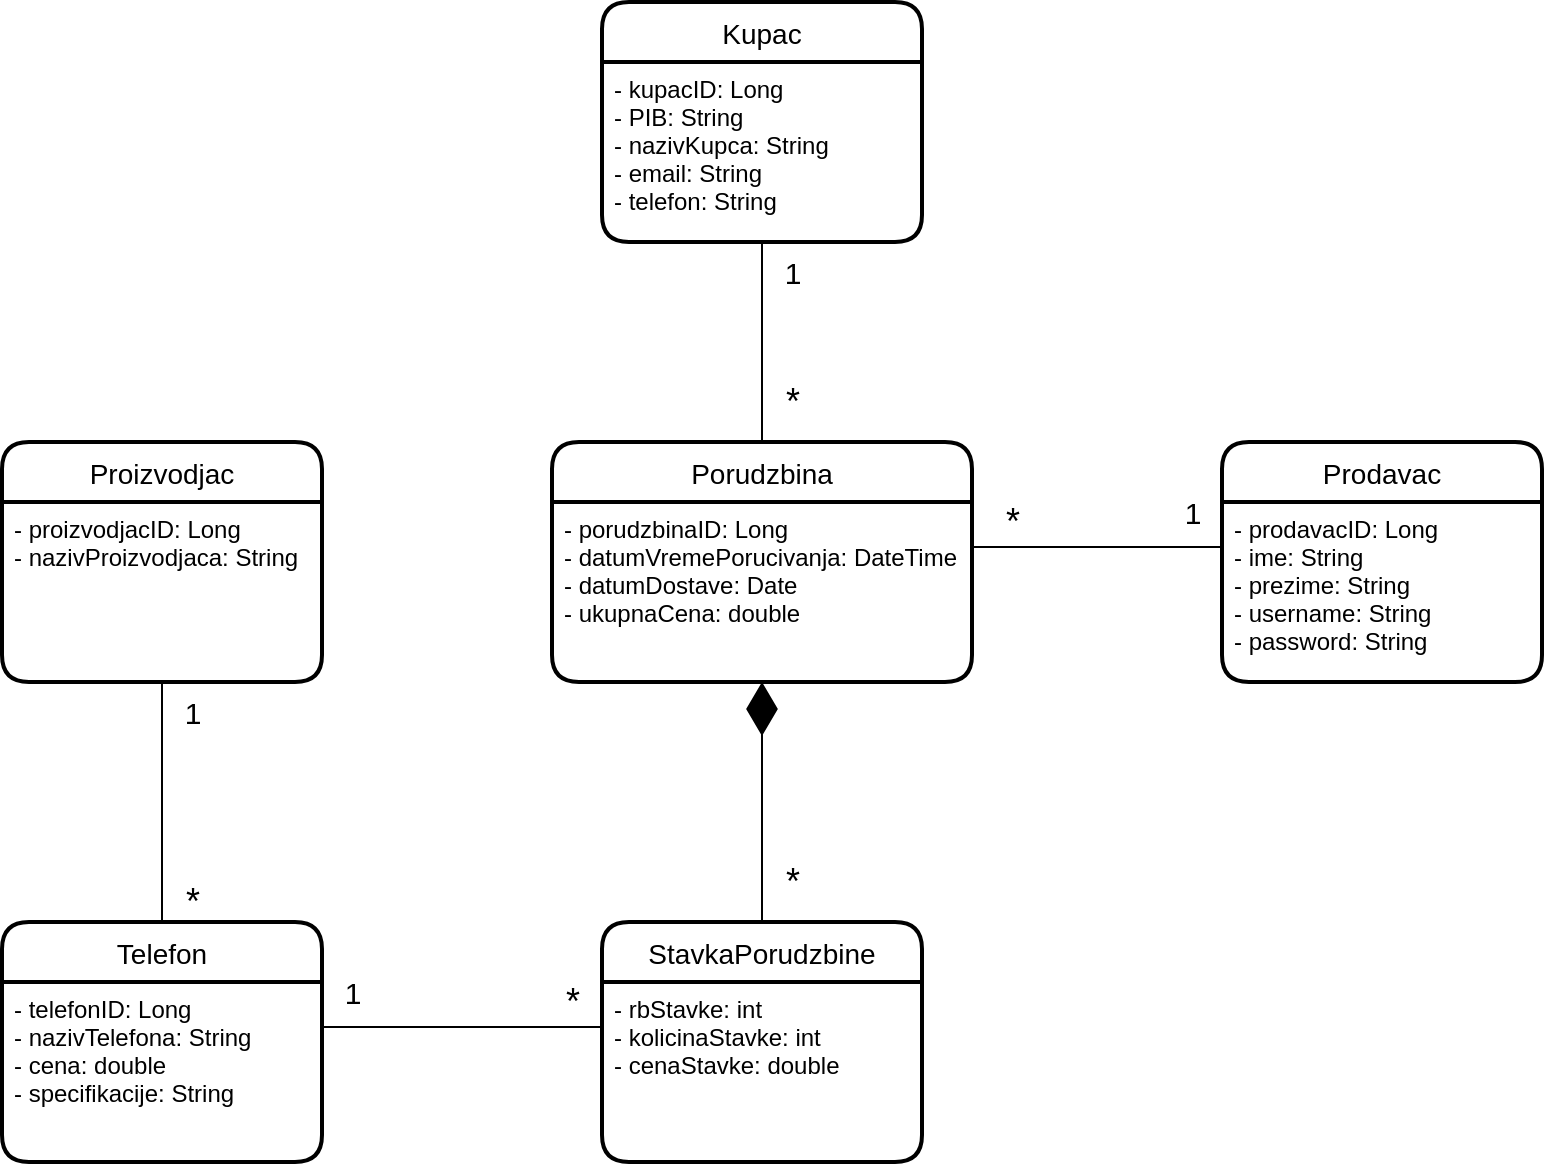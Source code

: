 <mxfile version="20.3.0" type="device"><diagram id="sw830BUxUkZRaAl0S1-_" name="Page-1"><mxGraphModel dx="1209" dy="627" grid="1" gridSize="10" guides="1" tooltips="1" connect="1" arrows="1" fold="1" page="1" pageScale="1" pageWidth="850" pageHeight="1100" math="0" shadow="0"><root><mxCell id="0"/><mxCell id="1" parent="0"/><mxCell id="7WfRAk5gv0Pb3HOCpkHL-1" value="Prodavac" style="swimlane;childLayout=stackLayout;horizontal=1;startSize=30;horizontalStack=0;rounded=1;fontSize=14;fontStyle=0;strokeWidth=2;resizeParent=0;resizeLast=1;shadow=0;dashed=0;align=center;" vertex="1" parent="1"><mxGeometry x="630" y="280" width="160" height="120" as="geometry"/></mxCell><mxCell id="7WfRAk5gv0Pb3HOCpkHL-2" value="- prodavacID: Long&#10;- ime: String&#10;- prezime: String&#10;- username: String&#10;- password: String" style="align=left;strokeColor=none;fillColor=none;spacingLeft=4;fontSize=12;verticalAlign=top;resizable=0;rotatable=0;part=1;" vertex="1" parent="7WfRAk5gv0Pb3HOCpkHL-1"><mxGeometry y="30" width="160" height="90" as="geometry"/></mxCell><mxCell id="7WfRAk5gv0Pb3HOCpkHL-3" value="Porudzbina" style="swimlane;childLayout=stackLayout;horizontal=1;startSize=30;horizontalStack=0;rounded=1;fontSize=14;fontStyle=0;strokeWidth=2;resizeParent=0;resizeLast=1;shadow=0;dashed=0;align=center;" vertex="1" parent="1"><mxGeometry x="295" y="280" width="210" height="120" as="geometry"/></mxCell><mxCell id="7WfRAk5gv0Pb3HOCpkHL-4" value="- porudzbinaID: Long&#10;- datumVremePorucivanja: DateTime&#10;- datumDostave: Date&#10;- ukupnaCena: double" style="align=left;strokeColor=none;fillColor=none;spacingLeft=4;fontSize=12;verticalAlign=top;resizable=0;rotatable=0;part=1;" vertex="1" parent="7WfRAk5gv0Pb3HOCpkHL-3"><mxGeometry y="30" width="210" height="90" as="geometry"/></mxCell><mxCell id="7WfRAk5gv0Pb3HOCpkHL-5" value="StavkaPorudzbine" style="swimlane;childLayout=stackLayout;horizontal=1;startSize=30;horizontalStack=0;rounded=1;fontSize=14;fontStyle=0;strokeWidth=2;resizeParent=0;resizeLast=1;shadow=0;dashed=0;align=center;" vertex="1" parent="1"><mxGeometry x="320" y="520" width="160" height="120" as="geometry"/></mxCell><mxCell id="7WfRAk5gv0Pb3HOCpkHL-6" value="- rbStavke: int&#10;- kolicinaStavke: int&#10;- cenaStavke: double" style="align=left;strokeColor=none;fillColor=none;spacingLeft=4;fontSize=12;verticalAlign=top;resizable=0;rotatable=0;part=1;" vertex="1" parent="7WfRAk5gv0Pb3HOCpkHL-5"><mxGeometry y="30" width="160" height="90" as="geometry"/></mxCell><mxCell id="7WfRAk5gv0Pb3HOCpkHL-7" value="Telefon" style="swimlane;childLayout=stackLayout;horizontal=1;startSize=30;horizontalStack=0;rounded=1;fontSize=14;fontStyle=0;strokeWidth=2;resizeParent=0;resizeLast=1;shadow=0;dashed=0;align=center;" vertex="1" parent="1"><mxGeometry x="20" y="520" width="160" height="120" as="geometry"/></mxCell><mxCell id="7WfRAk5gv0Pb3HOCpkHL-8" value="- telefonID: Long&#10;- nazivTelefona: String&#10;- cena: double&#10;- specifikacije: String" style="align=left;strokeColor=none;fillColor=none;spacingLeft=4;fontSize=12;verticalAlign=top;resizable=0;rotatable=0;part=1;" vertex="1" parent="7WfRAk5gv0Pb3HOCpkHL-7"><mxGeometry y="30" width="160" height="90" as="geometry"/></mxCell><mxCell id="7WfRAk5gv0Pb3HOCpkHL-9" value="Proizvodjac" style="swimlane;childLayout=stackLayout;horizontal=1;startSize=30;horizontalStack=0;rounded=1;fontSize=14;fontStyle=0;strokeWidth=2;resizeParent=0;resizeLast=1;shadow=0;dashed=0;align=center;" vertex="1" parent="1"><mxGeometry x="20" y="280" width="160" height="120" as="geometry"/></mxCell><mxCell id="7WfRAk5gv0Pb3HOCpkHL-10" value="- proizvodjacID: Long&#10;- nazivProizvodjaca: String" style="align=left;strokeColor=none;fillColor=none;spacingLeft=4;fontSize=12;verticalAlign=top;resizable=0;rotatable=0;part=1;" vertex="1" parent="7WfRAk5gv0Pb3HOCpkHL-9"><mxGeometry y="30" width="160" height="90" as="geometry"/></mxCell><mxCell id="7WfRAk5gv0Pb3HOCpkHL-11" value="Kupac" style="swimlane;childLayout=stackLayout;horizontal=1;startSize=30;horizontalStack=0;rounded=1;fontSize=14;fontStyle=0;strokeWidth=2;resizeParent=0;resizeLast=1;shadow=0;dashed=0;align=center;" vertex="1" parent="1"><mxGeometry x="320" y="60" width="160" height="120" as="geometry"/></mxCell><mxCell id="7WfRAk5gv0Pb3HOCpkHL-12" value="- kupacID: Long&#10;- PIB: String&#10;- nazivKupca: String&#10;- email: String&#10;- telefon: String" style="align=left;strokeColor=none;fillColor=none;spacingLeft=4;fontSize=12;verticalAlign=top;resizable=0;rotatable=0;part=1;" vertex="1" parent="7WfRAk5gv0Pb3HOCpkHL-11"><mxGeometry y="30" width="160" height="90" as="geometry"/></mxCell><mxCell id="7WfRAk5gv0Pb3HOCpkHL-13" value="" style="endArrow=none;html=1;rounded=0;exitX=0.5;exitY=1;exitDx=0;exitDy=0;entryX=0.5;entryY=0;entryDx=0;entryDy=0;" edge="1" parent="1" source="7WfRAk5gv0Pb3HOCpkHL-10" target="7WfRAk5gv0Pb3HOCpkHL-7"><mxGeometry relative="1" as="geometry"><mxPoint x="370" y="360" as="sourcePoint"/><mxPoint x="530" y="360" as="targetPoint"/></mxGeometry></mxCell><mxCell id="7WfRAk5gv0Pb3HOCpkHL-14" value="" style="endArrow=none;html=1;rounded=0;exitX=0.5;exitY=1;exitDx=0;exitDy=0;entryX=0.5;entryY=0;entryDx=0;entryDy=0;" edge="1" parent="1" source="7WfRAk5gv0Pb3HOCpkHL-12" target="7WfRAk5gv0Pb3HOCpkHL-3"><mxGeometry relative="1" as="geometry"><mxPoint x="210" y="342.5" as="sourcePoint"/><mxPoint x="305" y="342.5" as="targetPoint"/></mxGeometry></mxCell><mxCell id="7WfRAk5gv0Pb3HOCpkHL-15" value="" style="endArrow=none;html=1;rounded=0;exitX=0;exitY=0.25;exitDx=0;exitDy=0;entryX=1;entryY=0.25;entryDx=0;entryDy=0;" edge="1" parent="1" source="7WfRAk5gv0Pb3HOCpkHL-2" target="7WfRAk5gv0Pb3HOCpkHL-4"><mxGeometry relative="1" as="geometry"><mxPoint x="130" y="410" as="sourcePoint"/><mxPoint x="130" y="530" as="targetPoint"/></mxGeometry></mxCell><mxCell id="7WfRAk5gv0Pb3HOCpkHL-16" value="" style="endArrow=none;html=1;rounded=0;exitX=0;exitY=0.25;exitDx=0;exitDy=0;entryX=1;entryY=0.25;entryDx=0;entryDy=0;" edge="1" parent="1" source="7WfRAk5gv0Pb3HOCpkHL-6" target="7WfRAk5gv0Pb3HOCpkHL-8"><mxGeometry relative="1" as="geometry"><mxPoint x="140" y="420" as="sourcePoint"/><mxPoint x="140" y="540" as="targetPoint"/></mxGeometry></mxCell><mxCell id="7WfRAk5gv0Pb3HOCpkHL-17" value="" style="endArrow=diamondThin;endFill=1;endSize=24;html=1;rounded=0;exitX=0.5;exitY=0;exitDx=0;exitDy=0;entryX=0.5;entryY=1;entryDx=0;entryDy=0;" edge="1" parent="1" source="7WfRAk5gv0Pb3HOCpkHL-5" target="7WfRAk5gv0Pb3HOCpkHL-4"><mxGeometry width="160" relative="1" as="geometry"><mxPoint x="390" y="360" as="sourcePoint"/><mxPoint x="550" y="360" as="targetPoint"/></mxGeometry></mxCell><mxCell id="7WfRAk5gv0Pb3HOCpkHL-18" value="1" style="text;html=1;align=center;verticalAlign=middle;resizable=0;points=[];autosize=1;strokeColor=none;fillColor=none;fontSize=15;" vertex="1" parent="1"><mxGeometry x="400" y="180" width="30" height="30" as="geometry"/></mxCell><mxCell id="7WfRAk5gv0Pb3HOCpkHL-19" value="1" style="text;html=1;align=center;verticalAlign=middle;resizable=0;points=[];autosize=1;strokeColor=none;fillColor=none;fontSize=15;" vertex="1" parent="1"><mxGeometry x="600" y="300" width="30" height="30" as="geometry"/></mxCell><mxCell id="7WfRAk5gv0Pb3HOCpkHL-20" value="1" style="text;html=1;align=center;verticalAlign=middle;resizable=0;points=[];autosize=1;strokeColor=none;fillColor=none;fontSize=15;" vertex="1" parent="1"><mxGeometry x="100" y="400" width="30" height="30" as="geometry"/></mxCell><mxCell id="7WfRAk5gv0Pb3HOCpkHL-21" value="1" style="text;html=1;align=center;verticalAlign=middle;resizable=0;points=[];autosize=1;strokeColor=none;fillColor=none;fontSize=15;" vertex="1" parent="1"><mxGeometry x="180" y="540" width="30" height="30" as="geometry"/></mxCell><mxCell id="7WfRAk5gv0Pb3HOCpkHL-22" value="*" style="text;html=1;align=center;verticalAlign=middle;resizable=0;points=[];autosize=1;strokeColor=none;fillColor=none;fontSize=18;" vertex="1" parent="1"><mxGeometry x="400" y="240" width="30" height="40" as="geometry"/></mxCell><mxCell id="7WfRAk5gv0Pb3HOCpkHL-23" value="*" style="text;html=1;align=center;verticalAlign=middle;resizable=0;points=[];autosize=1;strokeColor=none;fillColor=none;fontSize=18;" vertex="1" parent="1"><mxGeometry x="510" y="300" width="30" height="40" as="geometry"/></mxCell><mxCell id="7WfRAk5gv0Pb3HOCpkHL-24" value="*" style="text;html=1;align=center;verticalAlign=middle;resizable=0;points=[];autosize=1;strokeColor=none;fillColor=none;fontSize=18;" vertex="1" parent="1"><mxGeometry x="400" y="480" width="30" height="40" as="geometry"/></mxCell><mxCell id="7WfRAk5gv0Pb3HOCpkHL-25" value="*" style="text;html=1;align=center;verticalAlign=middle;resizable=0;points=[];autosize=1;strokeColor=none;fillColor=none;fontSize=18;" vertex="1" parent="1"><mxGeometry x="100" y="490" width="30" height="40" as="geometry"/></mxCell><mxCell id="7WfRAk5gv0Pb3HOCpkHL-26" value="*" style="text;html=1;align=center;verticalAlign=middle;resizable=0;points=[];autosize=1;strokeColor=none;fillColor=none;fontSize=18;" vertex="1" parent="1"><mxGeometry x="290" y="540" width="30" height="40" as="geometry"/></mxCell></root></mxGraphModel></diagram></mxfile>